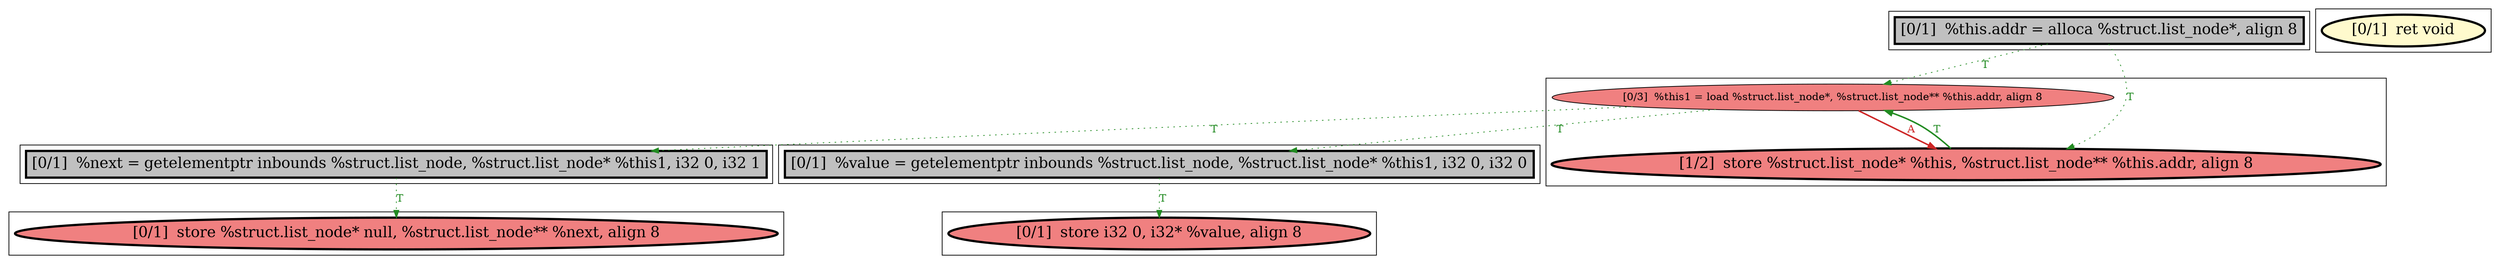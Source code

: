 
digraph G {



node435->node428 [style=dotted,color=forestgreen,label="T",penwidth=1.0,fontcolor=forestgreen ]
node431->node432 [style=solid,color=firebrick3,label="A",penwidth=2.0,fontcolor=firebrick3 ]
node431->node435 [style=dotted,color=forestgreen,label="T",penwidth=1.0,fontcolor=forestgreen ]
node430->node432 [style=dotted,color=forestgreen,label="T",penwidth=1.0,fontcolor=forestgreen ]
node432->node431 [style=solid,color=forestgreen,label="T",penwidth=2.0,fontcolor=forestgreen ]
node431->node434 [style=dotted,color=forestgreen,label="T",penwidth=1.0,fontcolor=forestgreen ]
node430->node431 [style=dotted,color=forestgreen,label="T",penwidth=1.0,fontcolor=forestgreen ]
node434->node433 [style=dotted,color=forestgreen,label="T",penwidth=1.0,fontcolor=forestgreen ]


subgraph cluster6 {


node435 [penwidth=3.0,fontsize=20,fillcolor=grey,label="[0/1]  %next = getelementptr inbounds %struct.list_node, %struct.list_node* %this1, i32 0, i32 1",shape=rectangle,style=filled ]



}

subgraph cluster0 {


node428 [penwidth=3.0,fontsize=20,fillcolor=lightcoral,label="[0/1]  store %struct.list_node* null, %struct.list_node** %next, align 8",shape=ellipse,style=filled ]



}

subgraph cluster5 {


node434 [penwidth=3.0,fontsize=20,fillcolor=grey,label="[0/1]  %value = getelementptr inbounds %struct.list_node, %struct.list_node* %this1, i32 0, i32 0",shape=rectangle,style=filled ]



}

subgraph cluster1 {


node429 [penwidth=3.0,fontsize=20,fillcolor=lemonchiffon,label="[0/1]  ret void",shape=ellipse,style=filled ]



}

subgraph cluster2 {


node430 [penwidth=3.0,fontsize=20,fillcolor=grey,label="[0/1]  %this.addr = alloca %struct.list_node*, align 8",shape=rectangle,style=filled ]



}

subgraph cluster3 {


node432 [penwidth=3.0,fontsize=20,fillcolor=lightcoral,label="[1/2]  store %struct.list_node* %this, %struct.list_node** %this.addr, align 8",shape=ellipse,style=filled ]
node431 [fillcolor=lightcoral,label="[0/3]  %this1 = load %struct.list_node*, %struct.list_node** %this.addr, align 8",shape=ellipse,style=filled ]



}

subgraph cluster4 {


node433 [penwidth=3.0,fontsize=20,fillcolor=lightcoral,label="[0/1]  store i32 0, i32* %value, align 8",shape=ellipse,style=filled ]



}

}

